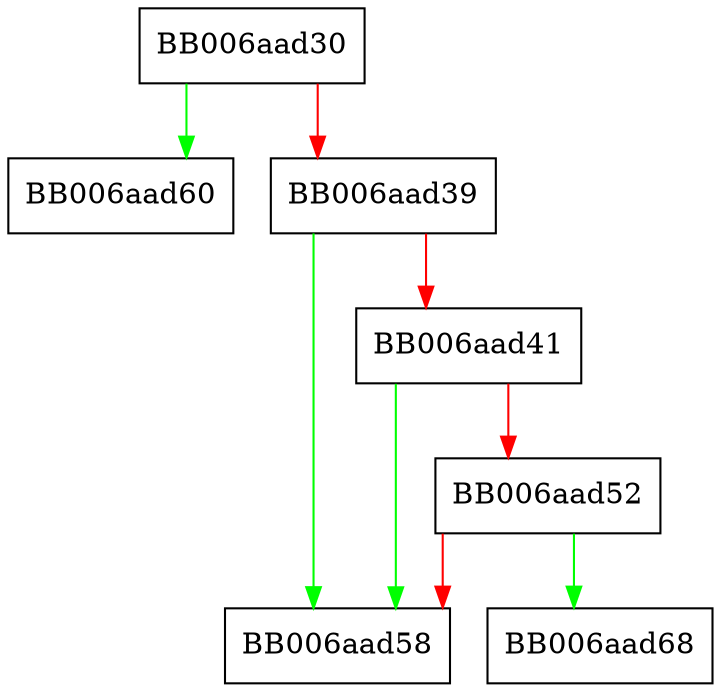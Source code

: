 digraph sha1_set_ctx_params {
  node [shape="box"];
  graph [splines=ortho];
  BB006aad30 -> BB006aad60 [color="green"];
  BB006aad30 -> BB006aad39 [color="red"];
  BB006aad39 -> BB006aad58 [color="green"];
  BB006aad39 -> BB006aad41 [color="red"];
  BB006aad41 -> BB006aad58 [color="green"];
  BB006aad41 -> BB006aad52 [color="red"];
  BB006aad52 -> BB006aad68 [color="green"];
  BB006aad52 -> BB006aad58 [color="red"];
}